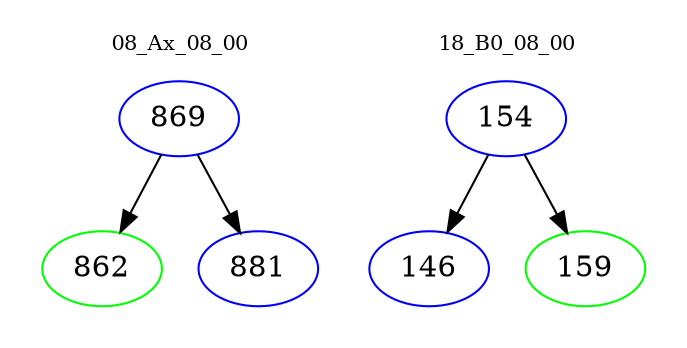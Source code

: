 digraph{
subgraph cluster_0 {
color = white
label = "08_Ax_08_00";
fontsize=10;
T0_869 [label="869", color="blue"]
T0_869 -> T0_862 [color="black"]
T0_862 [label="862", color="green"]
T0_869 -> T0_881 [color="black"]
T0_881 [label="881", color="blue"]
}
subgraph cluster_1 {
color = white
label = "18_B0_08_00";
fontsize=10;
T1_154 [label="154", color="blue"]
T1_154 -> T1_146 [color="black"]
T1_146 [label="146", color="blue"]
T1_154 -> T1_159 [color="black"]
T1_159 [label="159", color="green"]
}
}
